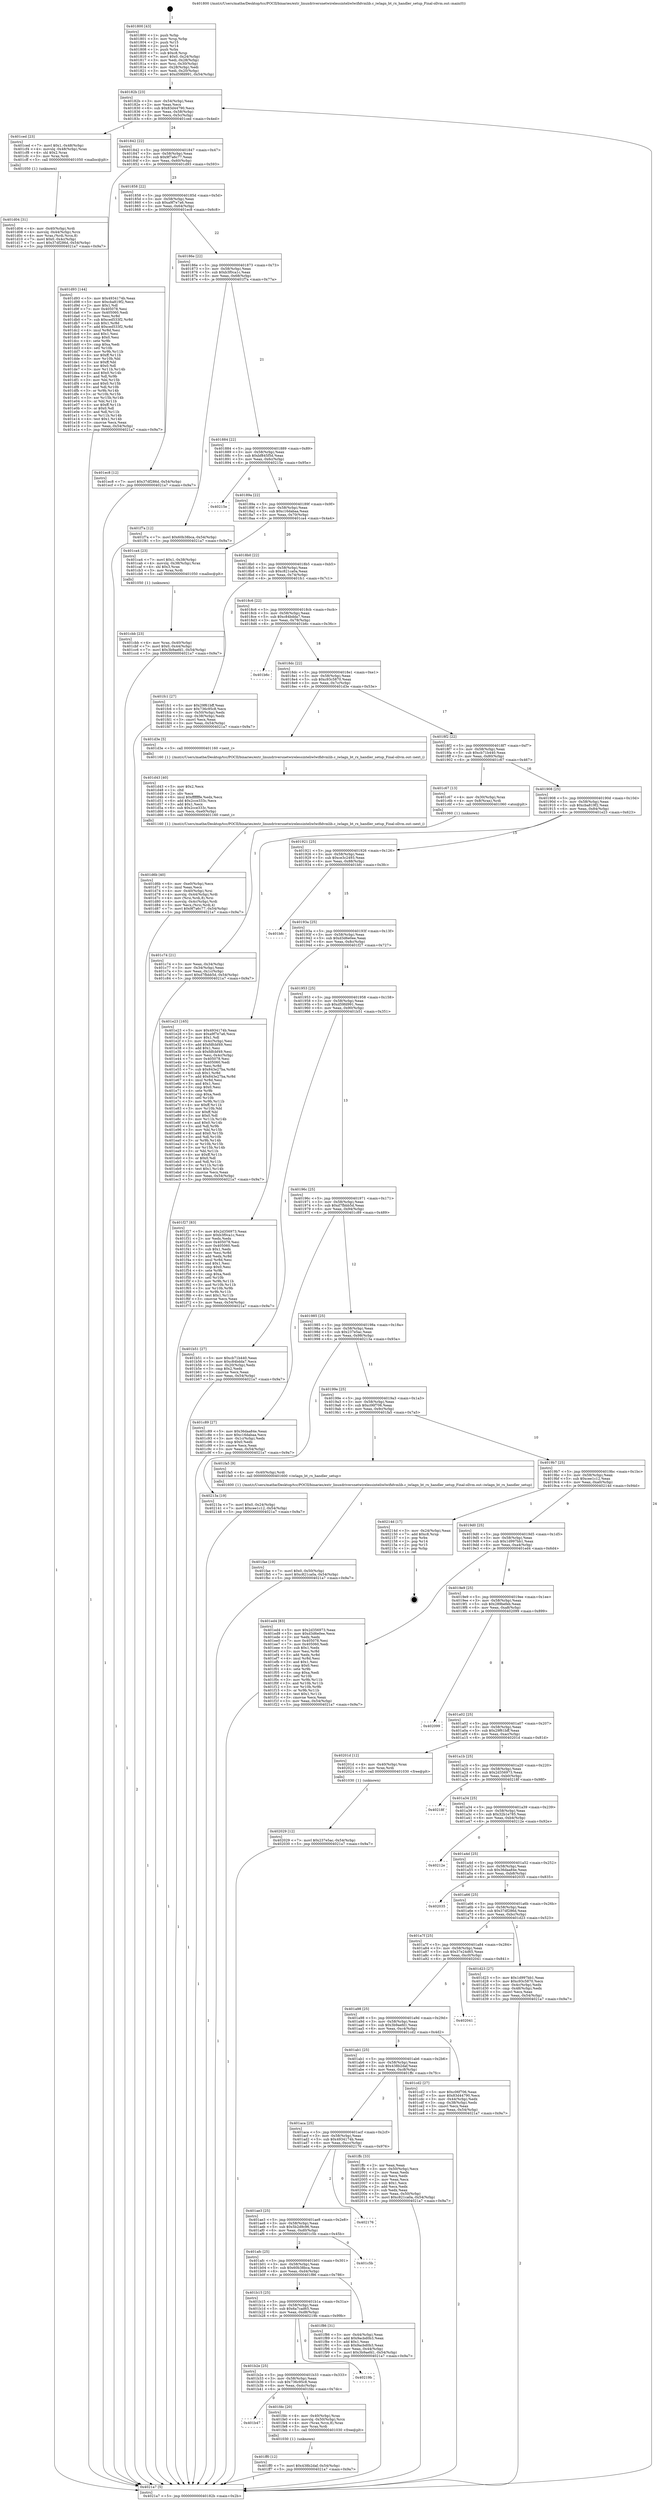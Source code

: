 digraph "0x401800" {
  label = "0x401800 (/mnt/c/Users/mathe/Desktop/tcc/POCII/binaries/extr_linuxdriversnetwirelessinteliwlwifidvmlib.c_iwlagn_bt_rx_handler_setup_Final-ollvm.out::main(0))"
  labelloc = "t"
  node[shape=record]

  Entry [label="",width=0.3,height=0.3,shape=circle,fillcolor=black,style=filled]
  "0x40182b" [label="{
     0x40182b [23]\l
     | [instrs]\l
     &nbsp;&nbsp;0x40182b \<+3\>: mov -0x54(%rbp),%eax\l
     &nbsp;&nbsp;0x40182e \<+2\>: mov %eax,%ecx\l
     &nbsp;&nbsp;0x401830 \<+6\>: sub $0x83d44790,%ecx\l
     &nbsp;&nbsp;0x401836 \<+3\>: mov %eax,-0x58(%rbp)\l
     &nbsp;&nbsp;0x401839 \<+3\>: mov %ecx,-0x5c(%rbp)\l
     &nbsp;&nbsp;0x40183c \<+6\>: je 0000000000401ced \<main+0x4ed\>\l
  }"]
  "0x401ced" [label="{
     0x401ced [23]\l
     | [instrs]\l
     &nbsp;&nbsp;0x401ced \<+7\>: movl $0x1,-0x48(%rbp)\l
     &nbsp;&nbsp;0x401cf4 \<+4\>: movslq -0x48(%rbp),%rax\l
     &nbsp;&nbsp;0x401cf8 \<+4\>: shl $0x2,%rax\l
     &nbsp;&nbsp;0x401cfc \<+3\>: mov %rax,%rdi\l
     &nbsp;&nbsp;0x401cff \<+5\>: call 0000000000401050 \<malloc@plt\>\l
     | [calls]\l
     &nbsp;&nbsp;0x401050 \{1\} (unknown)\l
  }"]
  "0x401842" [label="{
     0x401842 [22]\l
     | [instrs]\l
     &nbsp;&nbsp;0x401842 \<+5\>: jmp 0000000000401847 \<main+0x47\>\l
     &nbsp;&nbsp;0x401847 \<+3\>: mov -0x58(%rbp),%eax\l
     &nbsp;&nbsp;0x40184a \<+5\>: sub $0x9f7a6c77,%eax\l
     &nbsp;&nbsp;0x40184f \<+3\>: mov %eax,-0x60(%rbp)\l
     &nbsp;&nbsp;0x401852 \<+6\>: je 0000000000401d93 \<main+0x593\>\l
  }"]
  Exit [label="",width=0.3,height=0.3,shape=circle,fillcolor=black,style=filled,peripheries=2]
  "0x401d93" [label="{
     0x401d93 [144]\l
     | [instrs]\l
     &nbsp;&nbsp;0x401d93 \<+5\>: mov $0x4934174b,%eax\l
     &nbsp;&nbsp;0x401d98 \<+5\>: mov $0xcba819f2,%ecx\l
     &nbsp;&nbsp;0x401d9d \<+2\>: mov $0x1,%dl\l
     &nbsp;&nbsp;0x401d9f \<+7\>: mov 0x405078,%esi\l
     &nbsp;&nbsp;0x401da6 \<+7\>: mov 0x405060,%edi\l
     &nbsp;&nbsp;0x401dad \<+3\>: mov %esi,%r8d\l
     &nbsp;&nbsp;0x401db0 \<+7\>: sub $0xced533f2,%r8d\l
     &nbsp;&nbsp;0x401db7 \<+4\>: sub $0x1,%r8d\l
     &nbsp;&nbsp;0x401dbb \<+7\>: add $0xced533f2,%r8d\l
     &nbsp;&nbsp;0x401dc2 \<+4\>: imul %r8d,%esi\l
     &nbsp;&nbsp;0x401dc6 \<+3\>: and $0x1,%esi\l
     &nbsp;&nbsp;0x401dc9 \<+3\>: cmp $0x0,%esi\l
     &nbsp;&nbsp;0x401dcc \<+4\>: sete %r9b\l
     &nbsp;&nbsp;0x401dd0 \<+3\>: cmp $0xa,%edi\l
     &nbsp;&nbsp;0x401dd3 \<+4\>: setl %r10b\l
     &nbsp;&nbsp;0x401dd7 \<+3\>: mov %r9b,%r11b\l
     &nbsp;&nbsp;0x401dda \<+4\>: xor $0xff,%r11b\l
     &nbsp;&nbsp;0x401dde \<+3\>: mov %r10b,%bl\l
     &nbsp;&nbsp;0x401de1 \<+3\>: xor $0xff,%bl\l
     &nbsp;&nbsp;0x401de4 \<+3\>: xor $0x0,%dl\l
     &nbsp;&nbsp;0x401de7 \<+3\>: mov %r11b,%r14b\l
     &nbsp;&nbsp;0x401dea \<+4\>: and $0x0,%r14b\l
     &nbsp;&nbsp;0x401dee \<+3\>: and %dl,%r9b\l
     &nbsp;&nbsp;0x401df1 \<+3\>: mov %bl,%r15b\l
     &nbsp;&nbsp;0x401df4 \<+4\>: and $0x0,%r15b\l
     &nbsp;&nbsp;0x401df8 \<+3\>: and %dl,%r10b\l
     &nbsp;&nbsp;0x401dfb \<+3\>: or %r9b,%r14b\l
     &nbsp;&nbsp;0x401dfe \<+3\>: or %r10b,%r15b\l
     &nbsp;&nbsp;0x401e01 \<+3\>: xor %r15b,%r14b\l
     &nbsp;&nbsp;0x401e04 \<+3\>: or %bl,%r11b\l
     &nbsp;&nbsp;0x401e07 \<+4\>: xor $0xff,%r11b\l
     &nbsp;&nbsp;0x401e0b \<+3\>: or $0x0,%dl\l
     &nbsp;&nbsp;0x401e0e \<+3\>: and %dl,%r11b\l
     &nbsp;&nbsp;0x401e11 \<+3\>: or %r11b,%r14b\l
     &nbsp;&nbsp;0x401e14 \<+4\>: test $0x1,%r14b\l
     &nbsp;&nbsp;0x401e18 \<+3\>: cmovne %ecx,%eax\l
     &nbsp;&nbsp;0x401e1b \<+3\>: mov %eax,-0x54(%rbp)\l
     &nbsp;&nbsp;0x401e1e \<+5\>: jmp 00000000004021a7 \<main+0x9a7\>\l
  }"]
  "0x401858" [label="{
     0x401858 [22]\l
     | [instrs]\l
     &nbsp;&nbsp;0x401858 \<+5\>: jmp 000000000040185d \<main+0x5d\>\l
     &nbsp;&nbsp;0x40185d \<+3\>: mov -0x58(%rbp),%eax\l
     &nbsp;&nbsp;0x401860 \<+5\>: sub $0xa9f7e7a6,%eax\l
     &nbsp;&nbsp;0x401865 \<+3\>: mov %eax,-0x64(%rbp)\l
     &nbsp;&nbsp;0x401868 \<+6\>: je 0000000000401ec8 \<main+0x6c8\>\l
  }"]
  "0x402029" [label="{
     0x402029 [12]\l
     | [instrs]\l
     &nbsp;&nbsp;0x402029 \<+7\>: movl $0x237e5ac,-0x54(%rbp)\l
     &nbsp;&nbsp;0x402030 \<+5\>: jmp 00000000004021a7 \<main+0x9a7\>\l
  }"]
  "0x401ec8" [label="{
     0x401ec8 [12]\l
     | [instrs]\l
     &nbsp;&nbsp;0x401ec8 \<+7\>: movl $0x37df286d,-0x54(%rbp)\l
     &nbsp;&nbsp;0x401ecf \<+5\>: jmp 00000000004021a7 \<main+0x9a7\>\l
  }"]
  "0x40186e" [label="{
     0x40186e [22]\l
     | [instrs]\l
     &nbsp;&nbsp;0x40186e \<+5\>: jmp 0000000000401873 \<main+0x73\>\l
     &nbsp;&nbsp;0x401873 \<+3\>: mov -0x58(%rbp),%eax\l
     &nbsp;&nbsp;0x401876 \<+5\>: sub $0xb3f0ca1c,%eax\l
     &nbsp;&nbsp;0x40187b \<+3\>: mov %eax,-0x68(%rbp)\l
     &nbsp;&nbsp;0x40187e \<+6\>: je 0000000000401f7a \<main+0x77a\>\l
  }"]
  "0x401ff0" [label="{
     0x401ff0 [12]\l
     | [instrs]\l
     &nbsp;&nbsp;0x401ff0 \<+7\>: movl $0x438b2daf,-0x54(%rbp)\l
     &nbsp;&nbsp;0x401ff7 \<+5\>: jmp 00000000004021a7 \<main+0x9a7\>\l
  }"]
  "0x401f7a" [label="{
     0x401f7a [12]\l
     | [instrs]\l
     &nbsp;&nbsp;0x401f7a \<+7\>: movl $0x60b38bca,-0x54(%rbp)\l
     &nbsp;&nbsp;0x401f81 \<+5\>: jmp 00000000004021a7 \<main+0x9a7\>\l
  }"]
  "0x401884" [label="{
     0x401884 [22]\l
     | [instrs]\l
     &nbsp;&nbsp;0x401884 \<+5\>: jmp 0000000000401889 \<main+0x89\>\l
     &nbsp;&nbsp;0x401889 \<+3\>: mov -0x58(%rbp),%eax\l
     &nbsp;&nbsp;0x40188c \<+5\>: sub $0xbf845f5d,%eax\l
     &nbsp;&nbsp;0x401891 \<+3\>: mov %eax,-0x6c(%rbp)\l
     &nbsp;&nbsp;0x401894 \<+6\>: je 000000000040215e \<main+0x95e\>\l
  }"]
  "0x401b47" [label="{
     0x401b47\l
  }", style=dashed]
  "0x40215e" [label="{
     0x40215e\l
  }", style=dashed]
  "0x40189a" [label="{
     0x40189a [22]\l
     | [instrs]\l
     &nbsp;&nbsp;0x40189a \<+5\>: jmp 000000000040189f \<main+0x9f\>\l
     &nbsp;&nbsp;0x40189f \<+3\>: mov -0x58(%rbp),%eax\l
     &nbsp;&nbsp;0x4018a2 \<+5\>: sub $0xc16dabaa,%eax\l
     &nbsp;&nbsp;0x4018a7 \<+3\>: mov %eax,-0x70(%rbp)\l
     &nbsp;&nbsp;0x4018aa \<+6\>: je 0000000000401ca4 \<main+0x4a4\>\l
  }"]
  "0x401fdc" [label="{
     0x401fdc [20]\l
     | [instrs]\l
     &nbsp;&nbsp;0x401fdc \<+4\>: mov -0x40(%rbp),%rax\l
     &nbsp;&nbsp;0x401fe0 \<+4\>: movslq -0x50(%rbp),%rcx\l
     &nbsp;&nbsp;0x401fe4 \<+4\>: mov (%rax,%rcx,8),%rax\l
     &nbsp;&nbsp;0x401fe8 \<+3\>: mov %rax,%rdi\l
     &nbsp;&nbsp;0x401feb \<+5\>: call 0000000000401030 \<free@plt\>\l
     | [calls]\l
     &nbsp;&nbsp;0x401030 \{1\} (unknown)\l
  }"]
  "0x401ca4" [label="{
     0x401ca4 [23]\l
     | [instrs]\l
     &nbsp;&nbsp;0x401ca4 \<+7\>: movl $0x1,-0x38(%rbp)\l
     &nbsp;&nbsp;0x401cab \<+4\>: movslq -0x38(%rbp),%rax\l
     &nbsp;&nbsp;0x401caf \<+4\>: shl $0x3,%rax\l
     &nbsp;&nbsp;0x401cb3 \<+3\>: mov %rax,%rdi\l
     &nbsp;&nbsp;0x401cb6 \<+5\>: call 0000000000401050 \<malloc@plt\>\l
     | [calls]\l
     &nbsp;&nbsp;0x401050 \{1\} (unknown)\l
  }"]
  "0x4018b0" [label="{
     0x4018b0 [22]\l
     | [instrs]\l
     &nbsp;&nbsp;0x4018b0 \<+5\>: jmp 00000000004018b5 \<main+0xb5\>\l
     &nbsp;&nbsp;0x4018b5 \<+3\>: mov -0x58(%rbp),%eax\l
     &nbsp;&nbsp;0x4018b8 \<+5\>: sub $0xc821ca0a,%eax\l
     &nbsp;&nbsp;0x4018bd \<+3\>: mov %eax,-0x74(%rbp)\l
     &nbsp;&nbsp;0x4018c0 \<+6\>: je 0000000000401fc1 \<main+0x7c1\>\l
  }"]
  "0x401b2e" [label="{
     0x401b2e [25]\l
     | [instrs]\l
     &nbsp;&nbsp;0x401b2e \<+5\>: jmp 0000000000401b33 \<main+0x333\>\l
     &nbsp;&nbsp;0x401b33 \<+3\>: mov -0x58(%rbp),%eax\l
     &nbsp;&nbsp;0x401b36 \<+5\>: sub $0x736c95c8,%eax\l
     &nbsp;&nbsp;0x401b3b \<+6\>: mov %eax,-0xdc(%rbp)\l
     &nbsp;&nbsp;0x401b41 \<+6\>: je 0000000000401fdc \<main+0x7dc\>\l
  }"]
  "0x401fc1" [label="{
     0x401fc1 [27]\l
     | [instrs]\l
     &nbsp;&nbsp;0x401fc1 \<+5\>: mov $0x29f61bff,%eax\l
     &nbsp;&nbsp;0x401fc6 \<+5\>: mov $0x736c95c8,%ecx\l
     &nbsp;&nbsp;0x401fcb \<+3\>: mov -0x50(%rbp),%edx\l
     &nbsp;&nbsp;0x401fce \<+3\>: cmp -0x38(%rbp),%edx\l
     &nbsp;&nbsp;0x401fd1 \<+3\>: cmovl %ecx,%eax\l
     &nbsp;&nbsp;0x401fd4 \<+3\>: mov %eax,-0x54(%rbp)\l
     &nbsp;&nbsp;0x401fd7 \<+5\>: jmp 00000000004021a7 \<main+0x9a7\>\l
  }"]
  "0x4018c6" [label="{
     0x4018c6 [22]\l
     | [instrs]\l
     &nbsp;&nbsp;0x4018c6 \<+5\>: jmp 00000000004018cb \<main+0xcb\>\l
     &nbsp;&nbsp;0x4018cb \<+3\>: mov -0x58(%rbp),%eax\l
     &nbsp;&nbsp;0x4018ce \<+5\>: sub $0xc84bdda7,%eax\l
     &nbsp;&nbsp;0x4018d3 \<+3\>: mov %eax,-0x78(%rbp)\l
     &nbsp;&nbsp;0x4018d6 \<+6\>: je 0000000000401b6c \<main+0x36c\>\l
  }"]
  "0x40219b" [label="{
     0x40219b\l
  }", style=dashed]
  "0x401b6c" [label="{
     0x401b6c\l
  }", style=dashed]
  "0x4018dc" [label="{
     0x4018dc [22]\l
     | [instrs]\l
     &nbsp;&nbsp;0x4018dc \<+5\>: jmp 00000000004018e1 \<main+0xe1\>\l
     &nbsp;&nbsp;0x4018e1 \<+3\>: mov -0x58(%rbp),%eax\l
     &nbsp;&nbsp;0x4018e4 \<+5\>: sub $0xc93c5870,%eax\l
     &nbsp;&nbsp;0x4018e9 \<+3\>: mov %eax,-0x7c(%rbp)\l
     &nbsp;&nbsp;0x4018ec \<+6\>: je 0000000000401d3e \<main+0x53e\>\l
  }"]
  "0x401fae" [label="{
     0x401fae [19]\l
     | [instrs]\l
     &nbsp;&nbsp;0x401fae \<+7\>: movl $0x0,-0x50(%rbp)\l
     &nbsp;&nbsp;0x401fb5 \<+7\>: movl $0xc821ca0a,-0x54(%rbp)\l
     &nbsp;&nbsp;0x401fbc \<+5\>: jmp 00000000004021a7 \<main+0x9a7\>\l
  }"]
  "0x401d3e" [label="{
     0x401d3e [5]\l
     | [instrs]\l
     &nbsp;&nbsp;0x401d3e \<+5\>: call 0000000000401160 \<next_i\>\l
     | [calls]\l
     &nbsp;&nbsp;0x401160 \{1\} (/mnt/c/Users/mathe/Desktop/tcc/POCII/binaries/extr_linuxdriversnetwirelessinteliwlwifidvmlib.c_iwlagn_bt_rx_handler_setup_Final-ollvm.out::next_i)\l
  }"]
  "0x4018f2" [label="{
     0x4018f2 [22]\l
     | [instrs]\l
     &nbsp;&nbsp;0x4018f2 \<+5\>: jmp 00000000004018f7 \<main+0xf7\>\l
     &nbsp;&nbsp;0x4018f7 \<+3\>: mov -0x58(%rbp),%eax\l
     &nbsp;&nbsp;0x4018fa \<+5\>: sub $0xcb71b440,%eax\l
     &nbsp;&nbsp;0x4018ff \<+3\>: mov %eax,-0x80(%rbp)\l
     &nbsp;&nbsp;0x401902 \<+6\>: je 0000000000401c67 \<main+0x467\>\l
  }"]
  "0x401b15" [label="{
     0x401b15 [25]\l
     | [instrs]\l
     &nbsp;&nbsp;0x401b15 \<+5\>: jmp 0000000000401b1a \<main+0x31a\>\l
     &nbsp;&nbsp;0x401b1a \<+3\>: mov -0x58(%rbp),%eax\l
     &nbsp;&nbsp;0x401b1d \<+5\>: sub $0x6a7cad65,%eax\l
     &nbsp;&nbsp;0x401b22 \<+6\>: mov %eax,-0xd8(%rbp)\l
     &nbsp;&nbsp;0x401b28 \<+6\>: je 000000000040219b \<main+0x99b\>\l
  }"]
  "0x401c67" [label="{
     0x401c67 [13]\l
     | [instrs]\l
     &nbsp;&nbsp;0x401c67 \<+4\>: mov -0x30(%rbp),%rax\l
     &nbsp;&nbsp;0x401c6b \<+4\>: mov 0x8(%rax),%rdi\l
     &nbsp;&nbsp;0x401c6f \<+5\>: call 0000000000401060 \<atoi@plt\>\l
     | [calls]\l
     &nbsp;&nbsp;0x401060 \{1\} (unknown)\l
  }"]
  "0x401908" [label="{
     0x401908 [25]\l
     | [instrs]\l
     &nbsp;&nbsp;0x401908 \<+5\>: jmp 000000000040190d \<main+0x10d\>\l
     &nbsp;&nbsp;0x40190d \<+3\>: mov -0x58(%rbp),%eax\l
     &nbsp;&nbsp;0x401910 \<+5\>: sub $0xcba819f2,%eax\l
     &nbsp;&nbsp;0x401915 \<+6\>: mov %eax,-0x84(%rbp)\l
     &nbsp;&nbsp;0x40191b \<+6\>: je 0000000000401e23 \<main+0x623\>\l
  }"]
  "0x401f86" [label="{
     0x401f86 [31]\l
     | [instrs]\l
     &nbsp;&nbsp;0x401f86 \<+3\>: mov -0x44(%rbp),%eax\l
     &nbsp;&nbsp;0x401f89 \<+5\>: add $0x9acbd0b3,%eax\l
     &nbsp;&nbsp;0x401f8e \<+3\>: add $0x1,%eax\l
     &nbsp;&nbsp;0x401f91 \<+5\>: sub $0x9acbd0b3,%eax\l
     &nbsp;&nbsp;0x401f96 \<+3\>: mov %eax,-0x44(%rbp)\l
     &nbsp;&nbsp;0x401f99 \<+7\>: movl $0x3b9aefd1,-0x54(%rbp)\l
     &nbsp;&nbsp;0x401fa0 \<+5\>: jmp 00000000004021a7 \<main+0x9a7\>\l
  }"]
  "0x401e23" [label="{
     0x401e23 [165]\l
     | [instrs]\l
     &nbsp;&nbsp;0x401e23 \<+5\>: mov $0x4934174b,%eax\l
     &nbsp;&nbsp;0x401e28 \<+5\>: mov $0xa9f7e7a6,%ecx\l
     &nbsp;&nbsp;0x401e2d \<+2\>: mov $0x1,%dl\l
     &nbsp;&nbsp;0x401e2f \<+3\>: mov -0x4c(%rbp),%esi\l
     &nbsp;&nbsp;0x401e32 \<+6\>: add $0xfdfcbf49,%esi\l
     &nbsp;&nbsp;0x401e38 \<+3\>: add $0x1,%esi\l
     &nbsp;&nbsp;0x401e3b \<+6\>: sub $0xfdfcbf49,%esi\l
     &nbsp;&nbsp;0x401e41 \<+3\>: mov %esi,-0x4c(%rbp)\l
     &nbsp;&nbsp;0x401e44 \<+7\>: mov 0x405078,%esi\l
     &nbsp;&nbsp;0x401e4b \<+7\>: mov 0x405060,%edi\l
     &nbsp;&nbsp;0x401e52 \<+3\>: mov %esi,%r8d\l
     &nbsp;&nbsp;0x401e55 \<+7\>: sub $0x843e27ba,%r8d\l
     &nbsp;&nbsp;0x401e5c \<+4\>: sub $0x1,%r8d\l
     &nbsp;&nbsp;0x401e60 \<+7\>: add $0x843e27ba,%r8d\l
     &nbsp;&nbsp;0x401e67 \<+4\>: imul %r8d,%esi\l
     &nbsp;&nbsp;0x401e6b \<+3\>: and $0x1,%esi\l
     &nbsp;&nbsp;0x401e6e \<+3\>: cmp $0x0,%esi\l
     &nbsp;&nbsp;0x401e71 \<+4\>: sete %r9b\l
     &nbsp;&nbsp;0x401e75 \<+3\>: cmp $0xa,%edi\l
     &nbsp;&nbsp;0x401e78 \<+4\>: setl %r10b\l
     &nbsp;&nbsp;0x401e7c \<+3\>: mov %r9b,%r11b\l
     &nbsp;&nbsp;0x401e7f \<+4\>: xor $0xff,%r11b\l
     &nbsp;&nbsp;0x401e83 \<+3\>: mov %r10b,%bl\l
     &nbsp;&nbsp;0x401e86 \<+3\>: xor $0xff,%bl\l
     &nbsp;&nbsp;0x401e89 \<+3\>: xor $0x0,%dl\l
     &nbsp;&nbsp;0x401e8c \<+3\>: mov %r11b,%r14b\l
     &nbsp;&nbsp;0x401e8f \<+4\>: and $0x0,%r14b\l
     &nbsp;&nbsp;0x401e93 \<+3\>: and %dl,%r9b\l
     &nbsp;&nbsp;0x401e96 \<+3\>: mov %bl,%r15b\l
     &nbsp;&nbsp;0x401e99 \<+4\>: and $0x0,%r15b\l
     &nbsp;&nbsp;0x401e9d \<+3\>: and %dl,%r10b\l
     &nbsp;&nbsp;0x401ea0 \<+3\>: or %r9b,%r14b\l
     &nbsp;&nbsp;0x401ea3 \<+3\>: or %r10b,%r15b\l
     &nbsp;&nbsp;0x401ea6 \<+3\>: xor %r15b,%r14b\l
     &nbsp;&nbsp;0x401ea9 \<+3\>: or %bl,%r11b\l
     &nbsp;&nbsp;0x401eac \<+4\>: xor $0xff,%r11b\l
     &nbsp;&nbsp;0x401eb0 \<+3\>: or $0x0,%dl\l
     &nbsp;&nbsp;0x401eb3 \<+3\>: and %dl,%r11b\l
     &nbsp;&nbsp;0x401eb6 \<+3\>: or %r11b,%r14b\l
     &nbsp;&nbsp;0x401eb9 \<+4\>: test $0x1,%r14b\l
     &nbsp;&nbsp;0x401ebd \<+3\>: cmovne %ecx,%eax\l
     &nbsp;&nbsp;0x401ec0 \<+3\>: mov %eax,-0x54(%rbp)\l
     &nbsp;&nbsp;0x401ec3 \<+5\>: jmp 00000000004021a7 \<main+0x9a7\>\l
  }"]
  "0x401921" [label="{
     0x401921 [25]\l
     | [instrs]\l
     &nbsp;&nbsp;0x401921 \<+5\>: jmp 0000000000401926 \<main+0x126\>\l
     &nbsp;&nbsp;0x401926 \<+3\>: mov -0x58(%rbp),%eax\l
     &nbsp;&nbsp;0x401929 \<+5\>: sub $0xce3c2493,%eax\l
     &nbsp;&nbsp;0x40192e \<+6\>: mov %eax,-0x88(%rbp)\l
     &nbsp;&nbsp;0x401934 \<+6\>: je 0000000000401bfc \<main+0x3fc\>\l
  }"]
  "0x401afc" [label="{
     0x401afc [25]\l
     | [instrs]\l
     &nbsp;&nbsp;0x401afc \<+5\>: jmp 0000000000401b01 \<main+0x301\>\l
     &nbsp;&nbsp;0x401b01 \<+3\>: mov -0x58(%rbp),%eax\l
     &nbsp;&nbsp;0x401b04 \<+5\>: sub $0x60b38bca,%eax\l
     &nbsp;&nbsp;0x401b09 \<+6\>: mov %eax,-0xd4(%rbp)\l
     &nbsp;&nbsp;0x401b0f \<+6\>: je 0000000000401f86 \<main+0x786\>\l
  }"]
  "0x401bfc" [label="{
     0x401bfc\l
  }", style=dashed]
  "0x40193a" [label="{
     0x40193a [25]\l
     | [instrs]\l
     &nbsp;&nbsp;0x40193a \<+5\>: jmp 000000000040193f \<main+0x13f\>\l
     &nbsp;&nbsp;0x40193f \<+3\>: mov -0x58(%rbp),%eax\l
     &nbsp;&nbsp;0x401942 \<+5\>: sub $0xd3d6e0ee,%eax\l
     &nbsp;&nbsp;0x401947 \<+6\>: mov %eax,-0x8c(%rbp)\l
     &nbsp;&nbsp;0x40194d \<+6\>: je 0000000000401f27 \<main+0x727\>\l
  }"]
  "0x401c5b" [label="{
     0x401c5b\l
  }", style=dashed]
  "0x401f27" [label="{
     0x401f27 [83]\l
     | [instrs]\l
     &nbsp;&nbsp;0x401f27 \<+5\>: mov $0x2d356973,%eax\l
     &nbsp;&nbsp;0x401f2c \<+5\>: mov $0xb3f0ca1c,%ecx\l
     &nbsp;&nbsp;0x401f31 \<+2\>: xor %edx,%edx\l
     &nbsp;&nbsp;0x401f33 \<+7\>: mov 0x405078,%esi\l
     &nbsp;&nbsp;0x401f3a \<+7\>: mov 0x405060,%edi\l
     &nbsp;&nbsp;0x401f41 \<+3\>: sub $0x1,%edx\l
     &nbsp;&nbsp;0x401f44 \<+3\>: mov %esi,%r8d\l
     &nbsp;&nbsp;0x401f47 \<+3\>: add %edx,%r8d\l
     &nbsp;&nbsp;0x401f4a \<+4\>: imul %r8d,%esi\l
     &nbsp;&nbsp;0x401f4e \<+3\>: and $0x1,%esi\l
     &nbsp;&nbsp;0x401f51 \<+3\>: cmp $0x0,%esi\l
     &nbsp;&nbsp;0x401f54 \<+4\>: sete %r9b\l
     &nbsp;&nbsp;0x401f58 \<+3\>: cmp $0xa,%edi\l
     &nbsp;&nbsp;0x401f5b \<+4\>: setl %r10b\l
     &nbsp;&nbsp;0x401f5f \<+3\>: mov %r9b,%r11b\l
     &nbsp;&nbsp;0x401f62 \<+3\>: and %r10b,%r11b\l
     &nbsp;&nbsp;0x401f65 \<+3\>: xor %r10b,%r9b\l
     &nbsp;&nbsp;0x401f68 \<+3\>: or %r9b,%r11b\l
     &nbsp;&nbsp;0x401f6b \<+4\>: test $0x1,%r11b\l
     &nbsp;&nbsp;0x401f6f \<+3\>: cmovne %ecx,%eax\l
     &nbsp;&nbsp;0x401f72 \<+3\>: mov %eax,-0x54(%rbp)\l
     &nbsp;&nbsp;0x401f75 \<+5\>: jmp 00000000004021a7 \<main+0x9a7\>\l
  }"]
  "0x401953" [label="{
     0x401953 [25]\l
     | [instrs]\l
     &nbsp;&nbsp;0x401953 \<+5\>: jmp 0000000000401958 \<main+0x158\>\l
     &nbsp;&nbsp;0x401958 \<+3\>: mov -0x58(%rbp),%eax\l
     &nbsp;&nbsp;0x40195b \<+5\>: sub $0xd59fd991,%eax\l
     &nbsp;&nbsp;0x401960 \<+6\>: mov %eax,-0x90(%rbp)\l
     &nbsp;&nbsp;0x401966 \<+6\>: je 0000000000401b51 \<main+0x351\>\l
  }"]
  "0x401ae3" [label="{
     0x401ae3 [25]\l
     | [instrs]\l
     &nbsp;&nbsp;0x401ae3 \<+5\>: jmp 0000000000401ae8 \<main+0x2e8\>\l
     &nbsp;&nbsp;0x401ae8 \<+3\>: mov -0x58(%rbp),%eax\l
     &nbsp;&nbsp;0x401aeb \<+5\>: sub $0x5b2d9c96,%eax\l
     &nbsp;&nbsp;0x401af0 \<+6\>: mov %eax,-0xd0(%rbp)\l
     &nbsp;&nbsp;0x401af6 \<+6\>: je 0000000000401c5b \<main+0x45b\>\l
  }"]
  "0x401b51" [label="{
     0x401b51 [27]\l
     | [instrs]\l
     &nbsp;&nbsp;0x401b51 \<+5\>: mov $0xcb71b440,%eax\l
     &nbsp;&nbsp;0x401b56 \<+5\>: mov $0xc84bdda7,%ecx\l
     &nbsp;&nbsp;0x401b5b \<+3\>: mov -0x20(%rbp),%edx\l
     &nbsp;&nbsp;0x401b5e \<+3\>: cmp $0x2,%edx\l
     &nbsp;&nbsp;0x401b61 \<+3\>: cmovne %ecx,%eax\l
     &nbsp;&nbsp;0x401b64 \<+3\>: mov %eax,-0x54(%rbp)\l
     &nbsp;&nbsp;0x401b67 \<+5\>: jmp 00000000004021a7 \<main+0x9a7\>\l
  }"]
  "0x40196c" [label="{
     0x40196c [25]\l
     | [instrs]\l
     &nbsp;&nbsp;0x40196c \<+5\>: jmp 0000000000401971 \<main+0x171\>\l
     &nbsp;&nbsp;0x401971 \<+3\>: mov -0x58(%rbp),%eax\l
     &nbsp;&nbsp;0x401974 \<+5\>: sub $0xd7fbbb5d,%eax\l
     &nbsp;&nbsp;0x401979 \<+6\>: mov %eax,-0x94(%rbp)\l
     &nbsp;&nbsp;0x40197f \<+6\>: je 0000000000401c89 \<main+0x489\>\l
  }"]
  "0x4021a7" [label="{
     0x4021a7 [5]\l
     | [instrs]\l
     &nbsp;&nbsp;0x4021a7 \<+5\>: jmp 000000000040182b \<main+0x2b\>\l
  }"]
  "0x401800" [label="{
     0x401800 [43]\l
     | [instrs]\l
     &nbsp;&nbsp;0x401800 \<+1\>: push %rbp\l
     &nbsp;&nbsp;0x401801 \<+3\>: mov %rsp,%rbp\l
     &nbsp;&nbsp;0x401804 \<+2\>: push %r15\l
     &nbsp;&nbsp;0x401806 \<+2\>: push %r14\l
     &nbsp;&nbsp;0x401808 \<+1\>: push %rbx\l
     &nbsp;&nbsp;0x401809 \<+7\>: sub $0xc8,%rsp\l
     &nbsp;&nbsp;0x401810 \<+7\>: movl $0x0,-0x24(%rbp)\l
     &nbsp;&nbsp;0x401817 \<+3\>: mov %edi,-0x28(%rbp)\l
     &nbsp;&nbsp;0x40181a \<+4\>: mov %rsi,-0x30(%rbp)\l
     &nbsp;&nbsp;0x40181e \<+3\>: mov -0x28(%rbp),%edi\l
     &nbsp;&nbsp;0x401821 \<+3\>: mov %edi,-0x20(%rbp)\l
     &nbsp;&nbsp;0x401824 \<+7\>: movl $0xd59fd991,-0x54(%rbp)\l
  }"]
  "0x401c74" [label="{
     0x401c74 [21]\l
     | [instrs]\l
     &nbsp;&nbsp;0x401c74 \<+3\>: mov %eax,-0x34(%rbp)\l
     &nbsp;&nbsp;0x401c77 \<+3\>: mov -0x34(%rbp),%eax\l
     &nbsp;&nbsp;0x401c7a \<+3\>: mov %eax,-0x1c(%rbp)\l
     &nbsp;&nbsp;0x401c7d \<+7\>: movl $0xd7fbbb5d,-0x54(%rbp)\l
     &nbsp;&nbsp;0x401c84 \<+5\>: jmp 00000000004021a7 \<main+0x9a7\>\l
  }"]
  "0x402176" [label="{
     0x402176\l
  }", style=dashed]
  "0x401c89" [label="{
     0x401c89 [27]\l
     | [instrs]\l
     &nbsp;&nbsp;0x401c89 \<+5\>: mov $0x36daa84e,%eax\l
     &nbsp;&nbsp;0x401c8e \<+5\>: mov $0xc16dabaa,%ecx\l
     &nbsp;&nbsp;0x401c93 \<+3\>: mov -0x1c(%rbp),%edx\l
     &nbsp;&nbsp;0x401c96 \<+3\>: cmp $0x0,%edx\l
     &nbsp;&nbsp;0x401c99 \<+3\>: cmove %ecx,%eax\l
     &nbsp;&nbsp;0x401c9c \<+3\>: mov %eax,-0x54(%rbp)\l
     &nbsp;&nbsp;0x401c9f \<+5\>: jmp 00000000004021a7 \<main+0x9a7\>\l
  }"]
  "0x401985" [label="{
     0x401985 [25]\l
     | [instrs]\l
     &nbsp;&nbsp;0x401985 \<+5\>: jmp 000000000040198a \<main+0x18a\>\l
     &nbsp;&nbsp;0x40198a \<+3\>: mov -0x58(%rbp),%eax\l
     &nbsp;&nbsp;0x40198d \<+5\>: sub $0x237e5ac,%eax\l
     &nbsp;&nbsp;0x401992 \<+6\>: mov %eax,-0x98(%rbp)\l
     &nbsp;&nbsp;0x401998 \<+6\>: je 000000000040213a \<main+0x93a\>\l
  }"]
  "0x401cbb" [label="{
     0x401cbb [23]\l
     | [instrs]\l
     &nbsp;&nbsp;0x401cbb \<+4\>: mov %rax,-0x40(%rbp)\l
     &nbsp;&nbsp;0x401cbf \<+7\>: movl $0x0,-0x44(%rbp)\l
     &nbsp;&nbsp;0x401cc6 \<+7\>: movl $0x3b9aefd1,-0x54(%rbp)\l
     &nbsp;&nbsp;0x401ccd \<+5\>: jmp 00000000004021a7 \<main+0x9a7\>\l
  }"]
  "0x401aca" [label="{
     0x401aca [25]\l
     | [instrs]\l
     &nbsp;&nbsp;0x401aca \<+5\>: jmp 0000000000401acf \<main+0x2cf\>\l
     &nbsp;&nbsp;0x401acf \<+3\>: mov -0x58(%rbp),%eax\l
     &nbsp;&nbsp;0x401ad2 \<+5\>: sub $0x4934174b,%eax\l
     &nbsp;&nbsp;0x401ad7 \<+6\>: mov %eax,-0xcc(%rbp)\l
     &nbsp;&nbsp;0x401add \<+6\>: je 0000000000402176 \<main+0x976\>\l
  }"]
  "0x40213a" [label="{
     0x40213a [19]\l
     | [instrs]\l
     &nbsp;&nbsp;0x40213a \<+7\>: movl $0x0,-0x24(%rbp)\l
     &nbsp;&nbsp;0x402141 \<+7\>: movl $0xcee1c12,-0x54(%rbp)\l
     &nbsp;&nbsp;0x402148 \<+5\>: jmp 00000000004021a7 \<main+0x9a7\>\l
  }"]
  "0x40199e" [label="{
     0x40199e [25]\l
     | [instrs]\l
     &nbsp;&nbsp;0x40199e \<+5\>: jmp 00000000004019a3 \<main+0x1a3\>\l
     &nbsp;&nbsp;0x4019a3 \<+3\>: mov -0x58(%rbp),%eax\l
     &nbsp;&nbsp;0x4019a6 \<+5\>: sub $0xc06f706,%eax\l
     &nbsp;&nbsp;0x4019ab \<+6\>: mov %eax,-0x9c(%rbp)\l
     &nbsp;&nbsp;0x4019b1 \<+6\>: je 0000000000401fa5 \<main+0x7a5\>\l
  }"]
  "0x401ffc" [label="{
     0x401ffc [33]\l
     | [instrs]\l
     &nbsp;&nbsp;0x401ffc \<+2\>: xor %eax,%eax\l
     &nbsp;&nbsp;0x401ffe \<+3\>: mov -0x50(%rbp),%ecx\l
     &nbsp;&nbsp;0x402001 \<+2\>: mov %eax,%edx\l
     &nbsp;&nbsp;0x402003 \<+2\>: sub %ecx,%edx\l
     &nbsp;&nbsp;0x402005 \<+2\>: mov %eax,%ecx\l
     &nbsp;&nbsp;0x402007 \<+3\>: sub $0x1,%ecx\l
     &nbsp;&nbsp;0x40200a \<+2\>: add %ecx,%edx\l
     &nbsp;&nbsp;0x40200c \<+2\>: sub %edx,%eax\l
     &nbsp;&nbsp;0x40200e \<+3\>: mov %eax,-0x50(%rbp)\l
     &nbsp;&nbsp;0x402011 \<+7\>: movl $0xc821ca0a,-0x54(%rbp)\l
     &nbsp;&nbsp;0x402018 \<+5\>: jmp 00000000004021a7 \<main+0x9a7\>\l
  }"]
  "0x401fa5" [label="{
     0x401fa5 [9]\l
     | [instrs]\l
     &nbsp;&nbsp;0x401fa5 \<+4\>: mov -0x40(%rbp),%rdi\l
     &nbsp;&nbsp;0x401fa9 \<+5\>: call 0000000000401600 \<iwlagn_bt_rx_handler_setup\>\l
     | [calls]\l
     &nbsp;&nbsp;0x401600 \{1\} (/mnt/c/Users/mathe/Desktop/tcc/POCII/binaries/extr_linuxdriversnetwirelessinteliwlwifidvmlib.c_iwlagn_bt_rx_handler_setup_Final-ollvm.out::iwlagn_bt_rx_handler_setup)\l
  }"]
  "0x4019b7" [label="{
     0x4019b7 [25]\l
     | [instrs]\l
     &nbsp;&nbsp;0x4019b7 \<+5\>: jmp 00000000004019bc \<main+0x1bc\>\l
     &nbsp;&nbsp;0x4019bc \<+3\>: mov -0x58(%rbp),%eax\l
     &nbsp;&nbsp;0x4019bf \<+5\>: sub $0xcee1c12,%eax\l
     &nbsp;&nbsp;0x4019c4 \<+6\>: mov %eax,-0xa0(%rbp)\l
     &nbsp;&nbsp;0x4019ca \<+6\>: je 000000000040214d \<main+0x94d\>\l
  }"]
  "0x401d6b" [label="{
     0x401d6b [40]\l
     | [instrs]\l
     &nbsp;&nbsp;0x401d6b \<+6\>: mov -0xe0(%rbp),%ecx\l
     &nbsp;&nbsp;0x401d71 \<+3\>: imul %eax,%ecx\l
     &nbsp;&nbsp;0x401d74 \<+4\>: mov -0x40(%rbp),%rsi\l
     &nbsp;&nbsp;0x401d78 \<+4\>: movslq -0x44(%rbp),%rdi\l
     &nbsp;&nbsp;0x401d7c \<+4\>: mov (%rsi,%rdi,8),%rsi\l
     &nbsp;&nbsp;0x401d80 \<+4\>: movslq -0x4c(%rbp),%rdi\l
     &nbsp;&nbsp;0x401d84 \<+3\>: mov %ecx,(%rsi,%rdi,4)\l
     &nbsp;&nbsp;0x401d87 \<+7\>: movl $0x9f7a6c77,-0x54(%rbp)\l
     &nbsp;&nbsp;0x401d8e \<+5\>: jmp 00000000004021a7 \<main+0x9a7\>\l
  }"]
  "0x40214d" [label="{
     0x40214d [17]\l
     | [instrs]\l
     &nbsp;&nbsp;0x40214d \<+3\>: mov -0x24(%rbp),%eax\l
     &nbsp;&nbsp;0x402150 \<+7\>: add $0xc8,%rsp\l
     &nbsp;&nbsp;0x402157 \<+1\>: pop %rbx\l
     &nbsp;&nbsp;0x402158 \<+2\>: pop %r14\l
     &nbsp;&nbsp;0x40215a \<+2\>: pop %r15\l
     &nbsp;&nbsp;0x40215c \<+1\>: pop %rbp\l
     &nbsp;&nbsp;0x40215d \<+1\>: ret\l
  }"]
  "0x4019d0" [label="{
     0x4019d0 [25]\l
     | [instrs]\l
     &nbsp;&nbsp;0x4019d0 \<+5\>: jmp 00000000004019d5 \<main+0x1d5\>\l
     &nbsp;&nbsp;0x4019d5 \<+3\>: mov -0x58(%rbp),%eax\l
     &nbsp;&nbsp;0x4019d8 \<+5\>: sub $0x1d997bb1,%eax\l
     &nbsp;&nbsp;0x4019dd \<+6\>: mov %eax,-0xa4(%rbp)\l
     &nbsp;&nbsp;0x4019e3 \<+6\>: je 0000000000401ed4 \<main+0x6d4\>\l
  }"]
  "0x401d43" [label="{
     0x401d43 [40]\l
     | [instrs]\l
     &nbsp;&nbsp;0x401d43 \<+5\>: mov $0x2,%ecx\l
     &nbsp;&nbsp;0x401d48 \<+1\>: cltd\l
     &nbsp;&nbsp;0x401d49 \<+2\>: idiv %ecx\l
     &nbsp;&nbsp;0x401d4b \<+6\>: imul $0xfffffffe,%edx,%ecx\l
     &nbsp;&nbsp;0x401d51 \<+6\>: add $0x2cce333c,%ecx\l
     &nbsp;&nbsp;0x401d57 \<+3\>: add $0x1,%ecx\l
     &nbsp;&nbsp;0x401d5a \<+6\>: sub $0x2cce333c,%ecx\l
     &nbsp;&nbsp;0x401d60 \<+6\>: mov %ecx,-0xe0(%rbp)\l
     &nbsp;&nbsp;0x401d66 \<+5\>: call 0000000000401160 \<next_i\>\l
     | [calls]\l
     &nbsp;&nbsp;0x401160 \{1\} (/mnt/c/Users/mathe/Desktop/tcc/POCII/binaries/extr_linuxdriversnetwirelessinteliwlwifidvmlib.c_iwlagn_bt_rx_handler_setup_Final-ollvm.out::next_i)\l
  }"]
  "0x401ed4" [label="{
     0x401ed4 [83]\l
     | [instrs]\l
     &nbsp;&nbsp;0x401ed4 \<+5\>: mov $0x2d356973,%eax\l
     &nbsp;&nbsp;0x401ed9 \<+5\>: mov $0xd3d6e0ee,%ecx\l
     &nbsp;&nbsp;0x401ede \<+2\>: xor %edx,%edx\l
     &nbsp;&nbsp;0x401ee0 \<+7\>: mov 0x405078,%esi\l
     &nbsp;&nbsp;0x401ee7 \<+7\>: mov 0x405060,%edi\l
     &nbsp;&nbsp;0x401eee \<+3\>: sub $0x1,%edx\l
     &nbsp;&nbsp;0x401ef1 \<+3\>: mov %esi,%r8d\l
     &nbsp;&nbsp;0x401ef4 \<+3\>: add %edx,%r8d\l
     &nbsp;&nbsp;0x401ef7 \<+4\>: imul %r8d,%esi\l
     &nbsp;&nbsp;0x401efb \<+3\>: and $0x1,%esi\l
     &nbsp;&nbsp;0x401efe \<+3\>: cmp $0x0,%esi\l
     &nbsp;&nbsp;0x401f01 \<+4\>: sete %r9b\l
     &nbsp;&nbsp;0x401f05 \<+3\>: cmp $0xa,%edi\l
     &nbsp;&nbsp;0x401f08 \<+4\>: setl %r10b\l
     &nbsp;&nbsp;0x401f0c \<+3\>: mov %r9b,%r11b\l
     &nbsp;&nbsp;0x401f0f \<+3\>: and %r10b,%r11b\l
     &nbsp;&nbsp;0x401f12 \<+3\>: xor %r10b,%r9b\l
     &nbsp;&nbsp;0x401f15 \<+3\>: or %r9b,%r11b\l
     &nbsp;&nbsp;0x401f18 \<+4\>: test $0x1,%r11b\l
     &nbsp;&nbsp;0x401f1c \<+3\>: cmovne %ecx,%eax\l
     &nbsp;&nbsp;0x401f1f \<+3\>: mov %eax,-0x54(%rbp)\l
     &nbsp;&nbsp;0x401f22 \<+5\>: jmp 00000000004021a7 \<main+0x9a7\>\l
  }"]
  "0x4019e9" [label="{
     0x4019e9 [25]\l
     | [instrs]\l
     &nbsp;&nbsp;0x4019e9 \<+5\>: jmp 00000000004019ee \<main+0x1ee\>\l
     &nbsp;&nbsp;0x4019ee \<+3\>: mov -0x58(%rbp),%eax\l
     &nbsp;&nbsp;0x4019f1 \<+5\>: sub $0x289befeb,%eax\l
     &nbsp;&nbsp;0x4019f6 \<+6\>: mov %eax,-0xa8(%rbp)\l
     &nbsp;&nbsp;0x4019fc \<+6\>: je 0000000000402099 \<main+0x899\>\l
  }"]
  "0x401d04" [label="{
     0x401d04 [31]\l
     | [instrs]\l
     &nbsp;&nbsp;0x401d04 \<+4\>: mov -0x40(%rbp),%rdi\l
     &nbsp;&nbsp;0x401d08 \<+4\>: movslq -0x44(%rbp),%rcx\l
     &nbsp;&nbsp;0x401d0c \<+4\>: mov %rax,(%rdi,%rcx,8)\l
     &nbsp;&nbsp;0x401d10 \<+7\>: movl $0x0,-0x4c(%rbp)\l
     &nbsp;&nbsp;0x401d17 \<+7\>: movl $0x37df286d,-0x54(%rbp)\l
     &nbsp;&nbsp;0x401d1e \<+5\>: jmp 00000000004021a7 \<main+0x9a7\>\l
  }"]
  "0x402099" [label="{
     0x402099\l
  }", style=dashed]
  "0x401a02" [label="{
     0x401a02 [25]\l
     | [instrs]\l
     &nbsp;&nbsp;0x401a02 \<+5\>: jmp 0000000000401a07 \<main+0x207\>\l
     &nbsp;&nbsp;0x401a07 \<+3\>: mov -0x58(%rbp),%eax\l
     &nbsp;&nbsp;0x401a0a \<+5\>: sub $0x29f61bff,%eax\l
     &nbsp;&nbsp;0x401a0f \<+6\>: mov %eax,-0xac(%rbp)\l
     &nbsp;&nbsp;0x401a15 \<+6\>: je 000000000040201d \<main+0x81d\>\l
  }"]
  "0x401ab1" [label="{
     0x401ab1 [25]\l
     | [instrs]\l
     &nbsp;&nbsp;0x401ab1 \<+5\>: jmp 0000000000401ab6 \<main+0x2b6\>\l
     &nbsp;&nbsp;0x401ab6 \<+3\>: mov -0x58(%rbp),%eax\l
     &nbsp;&nbsp;0x401ab9 \<+5\>: sub $0x438b2daf,%eax\l
     &nbsp;&nbsp;0x401abe \<+6\>: mov %eax,-0xc8(%rbp)\l
     &nbsp;&nbsp;0x401ac4 \<+6\>: je 0000000000401ffc \<main+0x7fc\>\l
  }"]
  "0x40201d" [label="{
     0x40201d [12]\l
     | [instrs]\l
     &nbsp;&nbsp;0x40201d \<+4\>: mov -0x40(%rbp),%rax\l
     &nbsp;&nbsp;0x402021 \<+3\>: mov %rax,%rdi\l
     &nbsp;&nbsp;0x402024 \<+5\>: call 0000000000401030 \<free@plt\>\l
     | [calls]\l
     &nbsp;&nbsp;0x401030 \{1\} (unknown)\l
  }"]
  "0x401a1b" [label="{
     0x401a1b [25]\l
     | [instrs]\l
     &nbsp;&nbsp;0x401a1b \<+5\>: jmp 0000000000401a20 \<main+0x220\>\l
     &nbsp;&nbsp;0x401a20 \<+3\>: mov -0x58(%rbp),%eax\l
     &nbsp;&nbsp;0x401a23 \<+5\>: sub $0x2d356973,%eax\l
     &nbsp;&nbsp;0x401a28 \<+6\>: mov %eax,-0xb0(%rbp)\l
     &nbsp;&nbsp;0x401a2e \<+6\>: je 000000000040218f \<main+0x98f\>\l
  }"]
  "0x401cd2" [label="{
     0x401cd2 [27]\l
     | [instrs]\l
     &nbsp;&nbsp;0x401cd2 \<+5\>: mov $0xc06f706,%eax\l
     &nbsp;&nbsp;0x401cd7 \<+5\>: mov $0x83d44790,%ecx\l
     &nbsp;&nbsp;0x401cdc \<+3\>: mov -0x44(%rbp),%edx\l
     &nbsp;&nbsp;0x401cdf \<+3\>: cmp -0x38(%rbp),%edx\l
     &nbsp;&nbsp;0x401ce2 \<+3\>: cmovl %ecx,%eax\l
     &nbsp;&nbsp;0x401ce5 \<+3\>: mov %eax,-0x54(%rbp)\l
     &nbsp;&nbsp;0x401ce8 \<+5\>: jmp 00000000004021a7 \<main+0x9a7\>\l
  }"]
  "0x40218f" [label="{
     0x40218f\l
  }", style=dashed]
  "0x401a34" [label="{
     0x401a34 [25]\l
     | [instrs]\l
     &nbsp;&nbsp;0x401a34 \<+5\>: jmp 0000000000401a39 \<main+0x239\>\l
     &nbsp;&nbsp;0x401a39 \<+3\>: mov -0x58(%rbp),%eax\l
     &nbsp;&nbsp;0x401a3c \<+5\>: sub $0x32b1e785,%eax\l
     &nbsp;&nbsp;0x401a41 \<+6\>: mov %eax,-0xb4(%rbp)\l
     &nbsp;&nbsp;0x401a47 \<+6\>: je 000000000040212e \<main+0x92e\>\l
  }"]
  "0x401a98" [label="{
     0x401a98 [25]\l
     | [instrs]\l
     &nbsp;&nbsp;0x401a98 \<+5\>: jmp 0000000000401a9d \<main+0x29d\>\l
     &nbsp;&nbsp;0x401a9d \<+3\>: mov -0x58(%rbp),%eax\l
     &nbsp;&nbsp;0x401aa0 \<+5\>: sub $0x3b9aefd1,%eax\l
     &nbsp;&nbsp;0x401aa5 \<+6\>: mov %eax,-0xc4(%rbp)\l
     &nbsp;&nbsp;0x401aab \<+6\>: je 0000000000401cd2 \<main+0x4d2\>\l
  }"]
  "0x40212e" [label="{
     0x40212e\l
  }", style=dashed]
  "0x401a4d" [label="{
     0x401a4d [25]\l
     | [instrs]\l
     &nbsp;&nbsp;0x401a4d \<+5\>: jmp 0000000000401a52 \<main+0x252\>\l
     &nbsp;&nbsp;0x401a52 \<+3\>: mov -0x58(%rbp),%eax\l
     &nbsp;&nbsp;0x401a55 \<+5\>: sub $0x36daa84e,%eax\l
     &nbsp;&nbsp;0x401a5a \<+6\>: mov %eax,-0xb8(%rbp)\l
     &nbsp;&nbsp;0x401a60 \<+6\>: je 0000000000402035 \<main+0x835\>\l
  }"]
  "0x402041" [label="{
     0x402041\l
  }", style=dashed]
  "0x402035" [label="{
     0x402035\l
  }", style=dashed]
  "0x401a66" [label="{
     0x401a66 [25]\l
     | [instrs]\l
     &nbsp;&nbsp;0x401a66 \<+5\>: jmp 0000000000401a6b \<main+0x26b\>\l
     &nbsp;&nbsp;0x401a6b \<+3\>: mov -0x58(%rbp),%eax\l
     &nbsp;&nbsp;0x401a6e \<+5\>: sub $0x37df286d,%eax\l
     &nbsp;&nbsp;0x401a73 \<+6\>: mov %eax,-0xbc(%rbp)\l
     &nbsp;&nbsp;0x401a79 \<+6\>: je 0000000000401d23 \<main+0x523\>\l
  }"]
  "0x401a7f" [label="{
     0x401a7f [25]\l
     | [instrs]\l
     &nbsp;&nbsp;0x401a7f \<+5\>: jmp 0000000000401a84 \<main+0x284\>\l
     &nbsp;&nbsp;0x401a84 \<+3\>: mov -0x58(%rbp),%eax\l
     &nbsp;&nbsp;0x401a87 \<+5\>: sub $0x37e24d65,%eax\l
     &nbsp;&nbsp;0x401a8c \<+6\>: mov %eax,-0xc0(%rbp)\l
     &nbsp;&nbsp;0x401a92 \<+6\>: je 0000000000402041 \<main+0x841\>\l
  }"]
  "0x401d23" [label="{
     0x401d23 [27]\l
     | [instrs]\l
     &nbsp;&nbsp;0x401d23 \<+5\>: mov $0x1d997bb1,%eax\l
     &nbsp;&nbsp;0x401d28 \<+5\>: mov $0xc93c5870,%ecx\l
     &nbsp;&nbsp;0x401d2d \<+3\>: mov -0x4c(%rbp),%edx\l
     &nbsp;&nbsp;0x401d30 \<+3\>: cmp -0x48(%rbp),%edx\l
     &nbsp;&nbsp;0x401d33 \<+3\>: cmovl %ecx,%eax\l
     &nbsp;&nbsp;0x401d36 \<+3\>: mov %eax,-0x54(%rbp)\l
     &nbsp;&nbsp;0x401d39 \<+5\>: jmp 00000000004021a7 \<main+0x9a7\>\l
  }"]
  Entry -> "0x401800" [label=" 1"]
  "0x40182b" -> "0x401ced" [label=" 1"]
  "0x40182b" -> "0x401842" [label=" 24"]
  "0x40214d" -> Exit [label=" 1"]
  "0x401842" -> "0x401d93" [label=" 1"]
  "0x401842" -> "0x401858" [label=" 23"]
  "0x40213a" -> "0x4021a7" [label=" 1"]
  "0x401858" -> "0x401ec8" [label=" 1"]
  "0x401858" -> "0x40186e" [label=" 22"]
  "0x402029" -> "0x4021a7" [label=" 1"]
  "0x40186e" -> "0x401f7a" [label=" 1"]
  "0x40186e" -> "0x401884" [label=" 21"]
  "0x40201d" -> "0x402029" [label=" 1"]
  "0x401884" -> "0x40215e" [label=" 0"]
  "0x401884" -> "0x40189a" [label=" 21"]
  "0x401ffc" -> "0x4021a7" [label=" 1"]
  "0x40189a" -> "0x401ca4" [label=" 1"]
  "0x40189a" -> "0x4018b0" [label=" 20"]
  "0x401ff0" -> "0x4021a7" [label=" 1"]
  "0x4018b0" -> "0x401fc1" [label=" 2"]
  "0x4018b0" -> "0x4018c6" [label=" 18"]
  "0x401b2e" -> "0x401b47" [label=" 0"]
  "0x4018c6" -> "0x401b6c" [label=" 0"]
  "0x4018c6" -> "0x4018dc" [label=" 18"]
  "0x401b2e" -> "0x401fdc" [label=" 1"]
  "0x4018dc" -> "0x401d3e" [label=" 1"]
  "0x4018dc" -> "0x4018f2" [label=" 17"]
  "0x401b15" -> "0x401b2e" [label=" 1"]
  "0x4018f2" -> "0x401c67" [label=" 1"]
  "0x4018f2" -> "0x401908" [label=" 16"]
  "0x401b15" -> "0x40219b" [label=" 0"]
  "0x401908" -> "0x401e23" [label=" 1"]
  "0x401908" -> "0x401921" [label=" 15"]
  "0x401fdc" -> "0x401ff0" [label=" 1"]
  "0x401921" -> "0x401bfc" [label=" 0"]
  "0x401921" -> "0x40193a" [label=" 15"]
  "0x401fae" -> "0x4021a7" [label=" 1"]
  "0x40193a" -> "0x401f27" [label=" 1"]
  "0x40193a" -> "0x401953" [label=" 14"]
  "0x401fa5" -> "0x401fae" [label=" 1"]
  "0x401953" -> "0x401b51" [label=" 1"]
  "0x401953" -> "0x40196c" [label=" 13"]
  "0x401b51" -> "0x4021a7" [label=" 1"]
  "0x401800" -> "0x40182b" [label=" 1"]
  "0x4021a7" -> "0x40182b" [label=" 24"]
  "0x401c67" -> "0x401c74" [label=" 1"]
  "0x401c74" -> "0x4021a7" [label=" 1"]
  "0x401afc" -> "0x401b15" [label=" 1"]
  "0x40196c" -> "0x401c89" [label=" 1"]
  "0x40196c" -> "0x401985" [label=" 12"]
  "0x401c89" -> "0x4021a7" [label=" 1"]
  "0x401ca4" -> "0x401cbb" [label=" 1"]
  "0x401cbb" -> "0x4021a7" [label=" 1"]
  "0x401afc" -> "0x401f86" [label=" 1"]
  "0x401985" -> "0x40213a" [label=" 1"]
  "0x401985" -> "0x40199e" [label=" 11"]
  "0x401ae3" -> "0x401afc" [label=" 2"]
  "0x40199e" -> "0x401fa5" [label=" 1"]
  "0x40199e" -> "0x4019b7" [label=" 10"]
  "0x401ae3" -> "0x401c5b" [label=" 0"]
  "0x4019b7" -> "0x40214d" [label=" 1"]
  "0x4019b7" -> "0x4019d0" [label=" 9"]
  "0x401aca" -> "0x401ae3" [label=" 2"]
  "0x4019d0" -> "0x401ed4" [label=" 1"]
  "0x4019d0" -> "0x4019e9" [label=" 8"]
  "0x401aca" -> "0x402176" [label=" 0"]
  "0x4019e9" -> "0x402099" [label=" 0"]
  "0x4019e9" -> "0x401a02" [label=" 8"]
  "0x401fc1" -> "0x4021a7" [label=" 2"]
  "0x401a02" -> "0x40201d" [label=" 1"]
  "0x401a02" -> "0x401a1b" [label=" 7"]
  "0x401ab1" -> "0x401aca" [label=" 2"]
  "0x401a1b" -> "0x40218f" [label=" 0"]
  "0x401a1b" -> "0x401a34" [label=" 7"]
  "0x401ab1" -> "0x401ffc" [label=" 1"]
  "0x401a34" -> "0x40212e" [label=" 0"]
  "0x401a34" -> "0x401a4d" [label=" 7"]
  "0x401f7a" -> "0x4021a7" [label=" 1"]
  "0x401a4d" -> "0x402035" [label=" 0"]
  "0x401a4d" -> "0x401a66" [label=" 7"]
  "0x401f27" -> "0x4021a7" [label=" 1"]
  "0x401a66" -> "0x401d23" [label=" 2"]
  "0x401a66" -> "0x401a7f" [label=" 5"]
  "0x401ed4" -> "0x4021a7" [label=" 1"]
  "0x401a7f" -> "0x402041" [label=" 0"]
  "0x401a7f" -> "0x401a98" [label=" 5"]
  "0x401f86" -> "0x4021a7" [label=" 1"]
  "0x401a98" -> "0x401cd2" [label=" 2"]
  "0x401a98" -> "0x401ab1" [label=" 3"]
  "0x401cd2" -> "0x4021a7" [label=" 2"]
  "0x401ced" -> "0x401d04" [label=" 1"]
  "0x401d04" -> "0x4021a7" [label=" 1"]
  "0x401d23" -> "0x4021a7" [label=" 2"]
  "0x401d3e" -> "0x401d43" [label=" 1"]
  "0x401d43" -> "0x401d6b" [label=" 1"]
  "0x401d6b" -> "0x4021a7" [label=" 1"]
  "0x401d93" -> "0x4021a7" [label=" 1"]
  "0x401e23" -> "0x4021a7" [label=" 1"]
  "0x401ec8" -> "0x4021a7" [label=" 1"]
}
